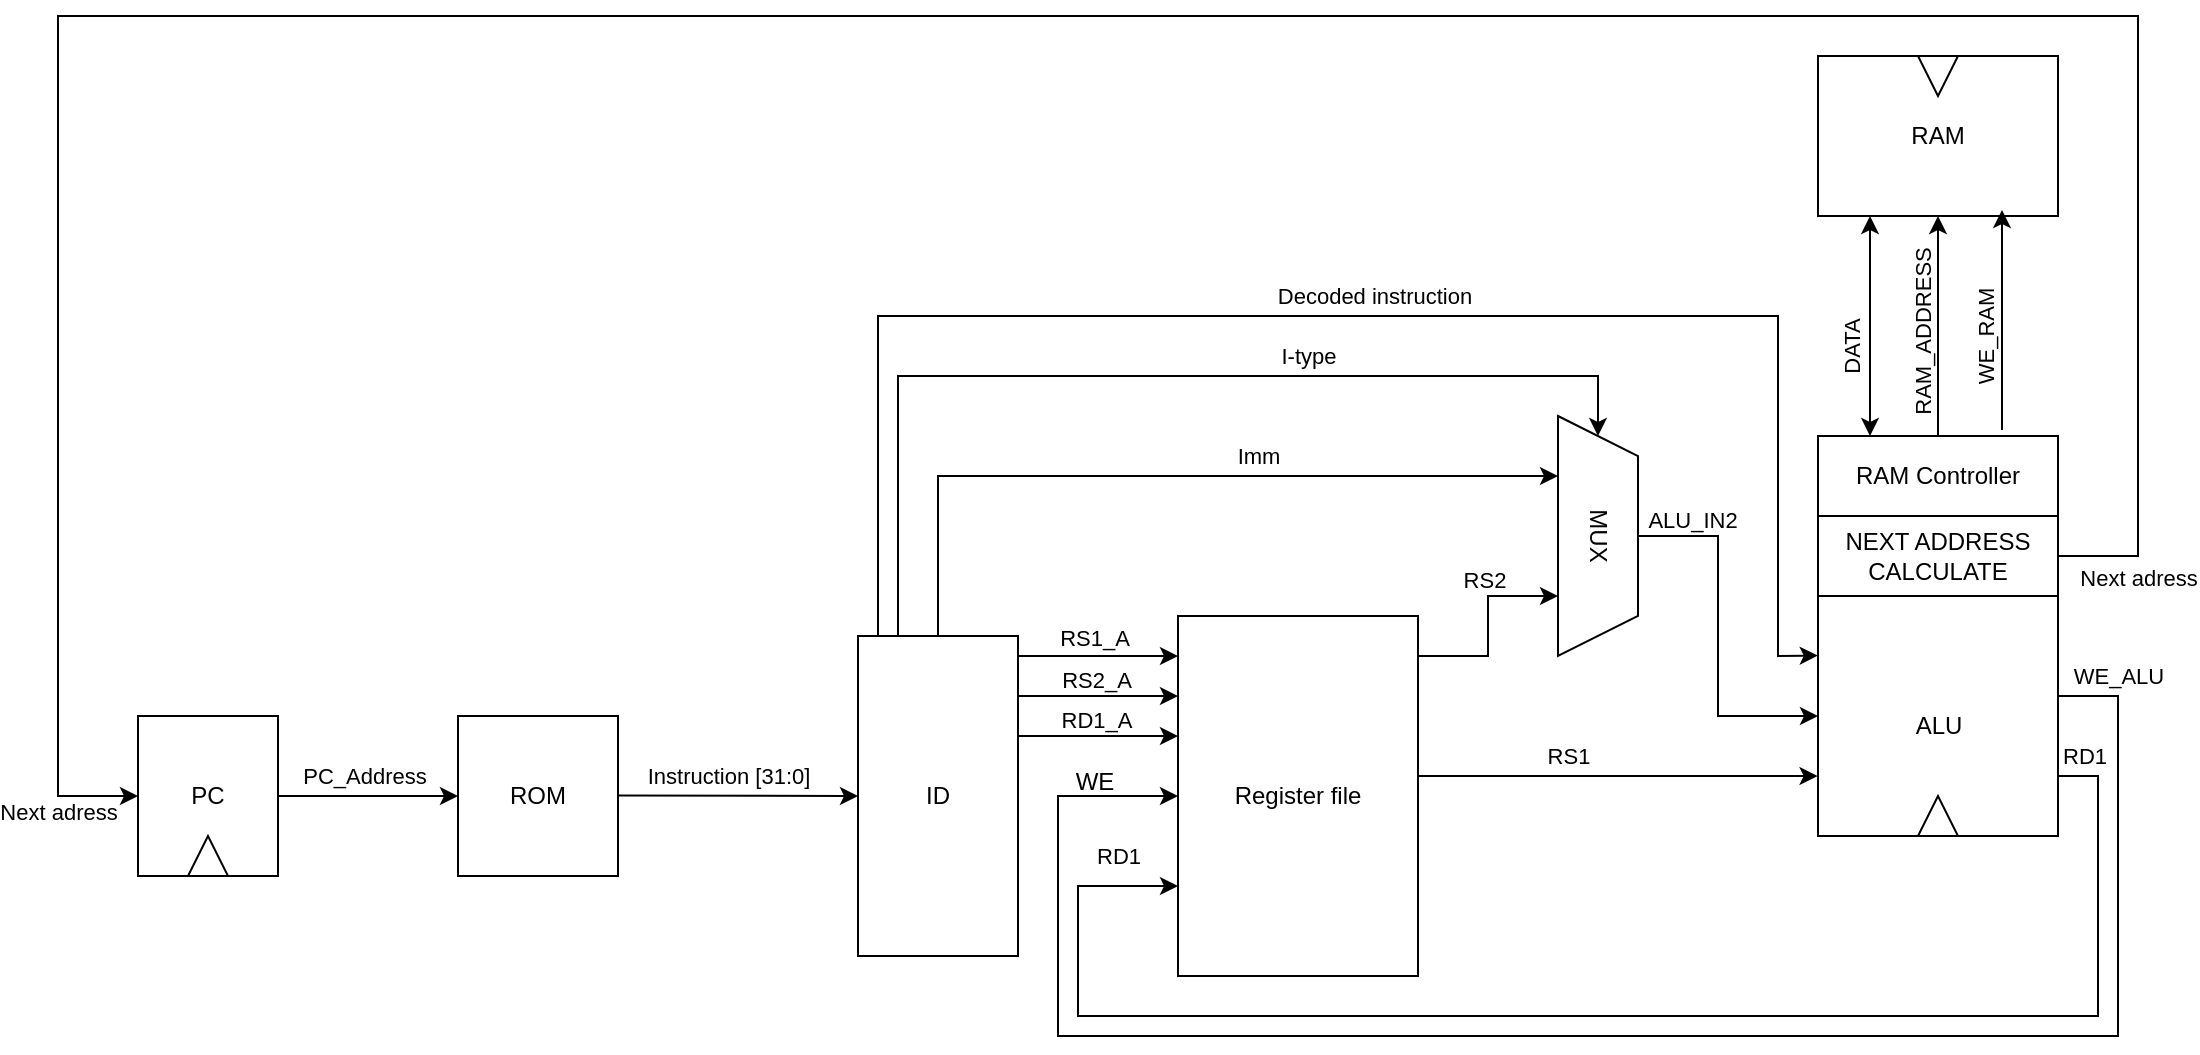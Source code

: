 <mxfile>
    <diagram name="Страница — 1" id="DPWCWUmwUdzIHu66x9n9">
        <mxGraphModel dx="1195" dy="1134" grid="1" gridSize="10" guides="1" tooltips="1" connect="1" arrows="1" fold="1" page="0" pageScale="1" pageWidth="1169" pageHeight="827" math="0" shadow="0">
            <root>
                <mxCell id="0"/>
                <mxCell id="1" parent="0"/>
                <mxCell id="4SYehKu4-7LgS69gVi2z-3" value="ROM" style="rounded=0;whiteSpace=wrap;html=1;" parent="1" vertex="1">
                    <mxGeometry x="360" y="200" width="80" height="80" as="geometry"/>
                </mxCell>
                <mxCell id="4SYehKu4-7LgS69gVi2z-56" style="edgeStyle=orthogonalEdgeStyle;rounded=0;orthogonalLoop=1;jettySize=auto;html=1;exitX=1;exitY=0.75;exitDx=0;exitDy=0;entryX=0;entryY=0.5;entryDx=0;entryDy=0;" parent="1" edge="1">
                    <mxGeometry relative="1" as="geometry">
                        <mxPoint x="1160" y="210" as="sourcePoint"/>
                        <mxPoint x="720" y="240" as="targetPoint"/>
                        <Array as="points">
                            <mxPoint x="1160" y="190"/>
                            <mxPoint x="1190" y="190"/>
                            <mxPoint x="1190" y="360"/>
                            <mxPoint x="660" y="360"/>
                            <mxPoint x="660" y="240"/>
                        </Array>
                    </mxGeometry>
                </mxCell>
                <mxCell id="11" value="WE_ALU" style="edgeLabel;html=1;align=center;verticalAlign=middle;resizable=0;points=[];" vertex="1" connectable="0" parent="4SYehKu4-7LgS69gVi2z-56">
                    <mxGeometry x="-0.833" y="-1" relative="1" as="geometry">
                        <mxPoint x="1" y="-38" as="offset"/>
                    </mxGeometry>
                </mxCell>
                <mxCell id="4SYehKu4-7LgS69gVi2z-69" style="edgeStyle=orthogonalEdgeStyle;rounded=0;orthogonalLoop=1;jettySize=auto;html=1;exitX=0.25;exitY=0;exitDx=0;exitDy=0;entryX=0;entryY=0.5;entryDx=0;entryDy=0;" parent="1" source="4SYehKu4-7LgS69gVi2z-4" target="4SYehKu4-7LgS69gVi2z-26" edge="1">
                    <mxGeometry relative="1" as="geometry">
                        <Array as="points">
                            <mxPoint x="580" y="30"/>
                            <mxPoint x="930" y="30"/>
                        </Array>
                    </mxGeometry>
                </mxCell>
                <mxCell id="4SYehKu4-7LgS69gVi2z-70" value="I-type" style="edgeLabel;html=1;align=center;verticalAlign=middle;resizable=0;points=[];" parent="4SYehKu4-7LgS69gVi2z-69" vertex="1" connectable="0">
                    <mxGeometry x="0.327" y="-1" relative="1" as="geometry">
                        <mxPoint x="-4" y="-11" as="offset"/>
                    </mxGeometry>
                </mxCell>
                <mxCell id="8" style="edgeStyle=none;rounded=0;html=1;exitX=0.25;exitY=0;exitDx=0;exitDy=0;entryX=-0.001;entryY=0.549;entryDx=0;entryDy=0;entryPerimeter=0;" parent="1" source="4SYehKu4-7LgS69gVi2z-4" target="4SYehKu4-7LgS69gVi2z-34" edge="1">
                    <mxGeometry relative="1" as="geometry">
                        <Array as="points">
                            <mxPoint x="570" y="160"/>
                            <mxPoint x="570"/>
                            <mxPoint x="1020"/>
                            <mxPoint x="1020" y="120"/>
                            <mxPoint x="1020" y="170"/>
                        </Array>
                    </mxGeometry>
                </mxCell>
                <mxCell id="9" value="Decoded instruction" style="edgeLabel;html=1;align=center;verticalAlign=middle;resizable=0;points=[];" parent="8" vertex="1" connectable="0">
                    <mxGeometry x="-0.01" y="-1" relative="1" as="geometry">
                        <mxPoint x="17" y="-11" as="offset"/>
                    </mxGeometry>
                </mxCell>
                <mxCell id="4SYehKu4-7LgS69gVi2z-4" value="ID" style="rounded=0;whiteSpace=wrap;html=1;" parent="1" vertex="1">
                    <mxGeometry x="560" y="160" width="80" height="160" as="geometry"/>
                </mxCell>
                <mxCell id="4SYehKu4-7LgS69gVi2z-5" value="" style="group" parent="1" vertex="1" connectable="0">
                    <mxGeometry x="200" y="200" width="70" height="80" as="geometry"/>
                </mxCell>
                <mxCell id="4SYehKu4-7LgS69gVi2z-1" value="PC" style="rounded=0;whiteSpace=wrap;html=1;movable=0;resizable=0;rotatable=0;deletable=0;editable=0;locked=1;connectable=0;" parent="4SYehKu4-7LgS69gVi2z-5" vertex="1">
                    <mxGeometry width="70" height="80" as="geometry"/>
                </mxCell>
                <mxCell id="4SYehKu4-7LgS69gVi2z-6" value="" style="triangle;whiteSpace=wrap;html=1;rotation=-90;" parent="4SYehKu4-7LgS69gVi2z-5" vertex="1">
                    <mxGeometry x="25" y="60" width="20" height="20" as="geometry"/>
                </mxCell>
                <mxCell id="4SYehKu4-7LgS69gVi2z-7" value="" style="endArrow=classic;html=1;rounded=0;" parent="1" edge="1">
                    <mxGeometry width="50" height="50" relative="1" as="geometry">
                        <mxPoint x="270" y="240" as="sourcePoint"/>
                        <mxPoint x="360" y="240" as="targetPoint"/>
                    </mxGeometry>
                </mxCell>
                <mxCell id="4SYehKu4-7LgS69gVi2z-8" value="PC_Address" style="edgeLabel;html=1;align=center;verticalAlign=middle;resizable=0;points=[];" parent="4SYehKu4-7LgS69gVi2z-7" vertex="1" connectable="0">
                    <mxGeometry x="-0.27" relative="1" as="geometry">
                        <mxPoint x="10" y="-10" as="offset"/>
                    </mxGeometry>
                </mxCell>
                <mxCell id="4SYehKu4-7LgS69gVi2z-9" value="" style="endArrow=classic;html=1;rounded=0;entryX=0;entryY=0.5;entryDx=0;entryDy=0;" parent="1" target="4SYehKu4-7LgS69gVi2z-4" edge="1">
                    <mxGeometry width="50" height="50" relative="1" as="geometry">
                        <mxPoint x="440" y="239.8" as="sourcePoint"/>
                        <mxPoint x="520" y="239.8" as="targetPoint"/>
                    </mxGeometry>
                </mxCell>
                <mxCell id="4SYehKu4-7LgS69gVi2z-10" value="Instruction [31:0]" style="edgeLabel;html=1;align=center;verticalAlign=middle;resizable=0;points=[];" parent="4SYehKu4-7LgS69gVi2z-9" vertex="1" connectable="0">
                    <mxGeometry x="-0.27" relative="1" as="geometry">
                        <mxPoint x="11" y="-10" as="offset"/>
                    </mxGeometry>
                </mxCell>
                <mxCell id="4SYehKu4-7LgS69gVi2z-11" value="" style="endArrow=classic;html=1;rounded=0;" parent="1" edge="1">
                    <mxGeometry width="50" height="50" relative="1" as="geometry">
                        <mxPoint x="640" y="170" as="sourcePoint"/>
                        <mxPoint x="720" y="170" as="targetPoint"/>
                    </mxGeometry>
                </mxCell>
                <mxCell id="4SYehKu4-7LgS69gVi2z-15" value="RS1_A" style="edgeLabel;html=1;align=center;verticalAlign=middle;resizable=0;points=[];" parent="4SYehKu4-7LgS69gVi2z-11" vertex="1" connectable="0">
                    <mxGeometry x="-0.85" relative="1" as="geometry">
                        <mxPoint x="32" y="-9" as="offset"/>
                    </mxGeometry>
                </mxCell>
                <mxCell id="4SYehKu4-7LgS69gVi2z-12" value="" style="endArrow=classic;html=1;rounded=0;" parent="1" edge="1">
                    <mxGeometry width="50" height="50" relative="1" as="geometry">
                        <mxPoint x="640" y="190" as="sourcePoint"/>
                        <mxPoint x="720" y="190" as="targetPoint"/>
                    </mxGeometry>
                </mxCell>
                <mxCell id="4SYehKu4-7LgS69gVi2z-16" value="RS2_A" style="edgeLabel;html=1;align=center;verticalAlign=middle;resizable=0;points=[];" parent="4SYehKu4-7LgS69gVi2z-12" vertex="1" connectable="0">
                    <mxGeometry x="0.07" relative="1" as="geometry">
                        <mxPoint x="-4" y="-8" as="offset"/>
                    </mxGeometry>
                </mxCell>
                <mxCell id="4SYehKu4-7LgS69gVi2z-13" value="" style="endArrow=classic;html=1;rounded=0;" parent="1" edge="1">
                    <mxGeometry width="50" height="50" relative="1" as="geometry">
                        <mxPoint x="640" y="210" as="sourcePoint"/>
                        <mxPoint x="720" y="210" as="targetPoint"/>
                    </mxGeometry>
                </mxCell>
                <mxCell id="4SYehKu4-7LgS69gVi2z-17" value="RD1_A" style="edgeLabel;html=1;align=center;verticalAlign=middle;resizable=0;points=[];" parent="4SYehKu4-7LgS69gVi2z-13" vertex="1" connectable="0">
                    <mxGeometry y="-2" relative="1" as="geometry">
                        <mxPoint x="-1" y="-10" as="offset"/>
                    </mxGeometry>
                </mxCell>
                <mxCell id="4SYehKu4-7LgS69gVi2z-28" style="edgeStyle=orthogonalEdgeStyle;rounded=0;orthogonalLoop=1;jettySize=auto;html=1;exitX=1;exitY=0.5;exitDx=0;exitDy=0;entryX=0.75;entryY=1;entryDx=0;entryDy=0;" parent="1" source="4SYehKu4-7LgS69gVi2z-14" target="4SYehKu4-7LgS69gVi2z-26" edge="1">
                    <mxGeometry relative="1" as="geometry">
                        <Array as="points">
                            <mxPoint x="840" y="170"/>
                            <mxPoint x="875" y="170"/>
                            <mxPoint x="875" y="140"/>
                        </Array>
                    </mxGeometry>
                </mxCell>
                <mxCell id="4SYehKu4-7LgS69gVi2z-29" value="RS2" style="edgeLabel;html=1;align=center;verticalAlign=middle;resizable=0;points=[];" parent="4SYehKu4-7LgS69gVi2z-28" vertex="1" connectable="0">
                    <mxGeometry x="0.612" relative="1" as="geometry">
                        <mxPoint x="-4" y="-8" as="offset"/>
                    </mxGeometry>
                </mxCell>
                <mxCell id="4SYehKu4-7LgS69gVi2z-30" style="edgeStyle=orthogonalEdgeStyle;rounded=0;orthogonalLoop=1;jettySize=auto;html=1;exitX=1;exitY=0.5;exitDx=0;exitDy=0;entryX=-0.002;entryY=0.847;entryDx=0;entryDy=0;entryPerimeter=0;" parent="1" source="4SYehKu4-7LgS69gVi2z-14" target="4SYehKu4-7LgS69gVi2z-34" edge="1">
                    <mxGeometry relative="1" as="geometry">
                        <mxPoint x="960" y="230" as="targetPoint"/>
                        <Array as="points">
                            <mxPoint x="840" y="230"/>
                            <mxPoint x="1040" y="230"/>
                        </Array>
                    </mxGeometry>
                </mxCell>
                <mxCell id="4SYehKu4-7LgS69gVi2z-31" value="RS1" style="edgeLabel;html=1;align=center;verticalAlign=middle;resizable=0;points=[];" parent="4SYehKu4-7LgS69gVi2z-30" vertex="1" connectable="0">
                    <mxGeometry x="-0.207" relative="1" as="geometry">
                        <mxPoint x="1" y="-10" as="offset"/>
                    </mxGeometry>
                </mxCell>
                <mxCell id="4SYehKu4-7LgS69gVi2z-32" style="edgeStyle=orthogonalEdgeStyle;rounded=0;orthogonalLoop=1;jettySize=auto;html=1;exitX=0;exitY=0.75;exitDx=0;exitDy=0;endArrow=none;endFill=0;startArrow=classic;startFill=1;entryX=1;entryY=0.25;entryDx=0;entryDy=0;" parent="1" source="4SYehKu4-7LgS69gVi2z-14" target="4SYehKu4-7LgS69gVi2z-34" edge="1">
                    <mxGeometry relative="1" as="geometry">
                        <mxPoint x="890" y="320" as="targetPoint"/>
                        <Array as="points">
                            <mxPoint x="670" y="285"/>
                            <mxPoint x="670" y="350"/>
                            <mxPoint x="1180" y="350"/>
                            <mxPoint x="1180" y="230"/>
                            <mxPoint x="1160" y="230"/>
                        </Array>
                    </mxGeometry>
                </mxCell>
                <mxCell id="4SYehKu4-7LgS69gVi2z-33" value="RD1" style="edgeLabel;html=1;align=center;verticalAlign=middle;resizable=0;points=[];" parent="4SYehKu4-7LgS69gVi2z-32" vertex="1" connectable="0">
                    <mxGeometry x="-0.907" y="1" relative="1" as="geometry">
                        <mxPoint x="494" y="-66" as="offset"/>
                    </mxGeometry>
                </mxCell>
                <mxCell id="4SYehKu4-7LgS69gVi2z-52" value="RD1" style="edgeLabel;html=1;align=center;verticalAlign=middle;resizable=0;points=[];" parent="4SYehKu4-7LgS69gVi2z-32" vertex="1" connectable="0">
                    <mxGeometry x="-0.813" relative="1" as="geometry">
                        <mxPoint x="20" y="-48" as="offset"/>
                    </mxGeometry>
                </mxCell>
                <mxCell id="4SYehKu4-7LgS69gVi2z-14" value="Register file" style="rounded=0;whiteSpace=wrap;html=1;" parent="1" vertex="1">
                    <mxGeometry x="720" y="150" width="120" height="180" as="geometry"/>
                </mxCell>
                <mxCell id="4SYehKu4-7LgS69gVi2z-23" value="" style="endArrow=classic;html=1;rounded=0;exitX=0.75;exitY=0;exitDx=0;exitDy=0;entryX=0.25;entryY=1;entryDx=0;entryDy=0;" parent="1" target="4SYehKu4-7LgS69gVi2z-26" edge="1">
                    <mxGeometry width="50" height="50" relative="1" as="geometry">
                        <mxPoint x="600" y="160" as="sourcePoint"/>
                        <mxPoint x="800" y="100" as="targetPoint"/>
                        <Array as="points">
                            <mxPoint x="600" y="80"/>
                            <mxPoint x="780" y="80"/>
                        </Array>
                    </mxGeometry>
                </mxCell>
                <mxCell id="4SYehKu4-7LgS69gVi2z-24" value="Imm" style="edgeLabel;html=1;align=center;verticalAlign=middle;resizable=0;points=[];" parent="4SYehKu4-7LgS69gVi2z-23" vertex="1" connectable="0">
                    <mxGeometry x="-0.116" relative="1" as="geometry">
                        <mxPoint x="67" y="-10" as="offset"/>
                    </mxGeometry>
                </mxCell>
                <mxCell id="4SYehKu4-7LgS69gVi2z-36" style="edgeStyle=orthogonalEdgeStyle;rounded=0;orthogonalLoop=1;jettySize=auto;html=1;exitX=0.5;exitY=0;exitDx=0;exitDy=0;entryX=0;entryY=0.702;entryDx=0;entryDy=0;entryPerimeter=0;" parent="1" source="4SYehKu4-7LgS69gVi2z-26" target="4SYehKu4-7LgS69gVi2z-34" edge="1">
                    <mxGeometry relative="1" as="geometry">
                        <Array as="points">
                            <mxPoint x="990" y="110"/>
                            <mxPoint x="990" y="200"/>
                            <mxPoint x="1040" y="200"/>
                        </Array>
                        <mxPoint x="1030" y="200" as="targetPoint"/>
                    </mxGeometry>
                </mxCell>
                <mxCell id="4SYehKu4-7LgS69gVi2z-55" value="ALU_IN2" style="edgeLabel;html=1;align=center;verticalAlign=middle;resizable=0;points=[];" parent="4SYehKu4-7LgS69gVi2z-36" vertex="1" connectable="0">
                    <mxGeometry x="-0.526" y="1" relative="1" as="geometry">
                        <mxPoint x="-14" y="-11" as="offset"/>
                    </mxGeometry>
                </mxCell>
                <mxCell id="4SYehKu4-7LgS69gVi2z-26" value="MUX" style="shape=trapezoid;perimeter=trapezoidPerimeter;whiteSpace=wrap;html=1;fixedSize=1;rotation=90;" parent="1" vertex="1">
                    <mxGeometry x="870" y="90" width="120" height="40" as="geometry"/>
                </mxCell>
                <mxCell id="4SYehKu4-7LgS69gVi2z-34" value="" style="rounded=0;whiteSpace=wrap;html=1;" parent="1" vertex="1">
                    <mxGeometry x="1040" y="60" width="120" height="200" as="geometry"/>
                </mxCell>
                <mxCell id="7" style="edgeStyle=none;html=1;rounded=0;exitX=1;exitY=0.5;exitDx=0;exitDy=0;" parent="1" source="4SYehKu4-7LgS69gVi2z-39" edge="1">
                    <mxGeometry relative="1" as="geometry">
                        <mxPoint x="200" y="240" as="targetPoint"/>
                        <Array as="points">
                            <mxPoint x="1200" y="120"/>
                            <mxPoint x="1200" y="-150"/>
                            <mxPoint x="160" y="-150"/>
                            <mxPoint x="160" y="240"/>
                        </Array>
                        <mxPoint x="1180" y="530" as="sourcePoint"/>
                    </mxGeometry>
                </mxCell>
                <mxCell id="10" value="Next adress" style="edgeLabel;html=1;align=center;verticalAlign=middle;resizable=0;points=[];rotation=0;" parent="7" vertex="1" connectable="0">
                    <mxGeometry x="-0.943" y="1" relative="1" as="geometry">
                        <mxPoint x="1" y="21" as="offset"/>
                    </mxGeometry>
                </mxCell>
                <mxCell id="4SYehKu4-7LgS69gVi2z-39" value="NEXT ADDRESS CALCULATE" style="rounded=0;whiteSpace=wrap;html=1;" parent="1" vertex="1">
                    <mxGeometry x="1040" y="100" width="120" height="40" as="geometry"/>
                </mxCell>
                <mxCell id="4SYehKu4-7LgS69gVi2z-57" value="WE" style="text;html=1;align=center;verticalAlign=middle;resizable=0;points=[];autosize=1;strokeColor=none;fillColor=none;" parent="1" vertex="1">
                    <mxGeometry x="658" y="218" width="40" height="30" as="geometry"/>
                </mxCell>
                <mxCell id="4SYehKu4-7LgS69gVi2z-59" value="RAM" style="rounded=0;whiteSpace=wrap;html=1;" parent="1" vertex="1">
                    <mxGeometry x="1040" y="-130" width="120" height="80" as="geometry"/>
                </mxCell>
                <mxCell id="4SYehKu4-7LgS69gVi2z-61" value="" style="endArrow=classic;html=1;rounded=0;startArrow=classic;startFill=1;" parent="1" edge="1">
                    <mxGeometry width="50" height="50" relative="1" as="geometry">
                        <mxPoint x="1066" y="60" as="sourcePoint"/>
                        <mxPoint x="1066" y="-50" as="targetPoint"/>
                    </mxGeometry>
                </mxCell>
                <mxCell id="4SYehKu4-7LgS69gVi2z-65" value="DATA" style="edgeLabel;html=1;align=center;verticalAlign=middle;resizable=0;points=[];rotation=-90;" parent="4SYehKu4-7LgS69gVi2z-61" vertex="1" connectable="0">
                    <mxGeometry x="-0.333" y="-1" relative="1" as="geometry">
                        <mxPoint x="-10" y="-8" as="offset"/>
                    </mxGeometry>
                </mxCell>
                <mxCell id="4SYehKu4-7LgS69gVi2z-62" value="" style="endArrow=classic;html=1;rounded=0;" parent="1" edge="1">
                    <mxGeometry width="50" height="50" relative="1" as="geometry">
                        <mxPoint x="1100" y="60" as="sourcePoint"/>
                        <mxPoint x="1100" y="-50" as="targetPoint"/>
                    </mxGeometry>
                </mxCell>
                <mxCell id="4SYehKu4-7LgS69gVi2z-63" value="" style="endArrow=classic;html=1;rounded=0;" parent="1" edge="1">
                    <mxGeometry width="50" height="50" relative="1" as="geometry">
                        <mxPoint x="1132" y="57" as="sourcePoint"/>
                        <mxPoint x="1132" y="-53" as="targetPoint"/>
                    </mxGeometry>
                </mxCell>
                <mxCell id="4SYehKu4-7LgS69gVi2z-67" value="WE_RAM" style="edgeLabel;html=1;align=center;verticalAlign=middle;resizable=0;points=[];rotation=-90;" parent="4SYehKu4-7LgS69gVi2z-63" vertex="1" connectable="0">
                    <mxGeometry x="-0.154" relative="1" as="geometry">
                        <mxPoint x="-8" as="offset"/>
                    </mxGeometry>
                </mxCell>
                <mxCell id="4SYehKu4-7LgS69gVi2z-64" value="" style="triangle;whiteSpace=wrap;html=1;rotation=90;" parent="1" vertex="1">
                    <mxGeometry x="1090" y="-130" width="20" height="20" as="geometry"/>
                </mxCell>
                <mxCell id="4SYehKu4-7LgS69gVi2z-66" value="RAM_ADDRESS" style="edgeLabel;html=1;align=center;verticalAlign=middle;resizable=0;points=[];rotation=-90;" parent="1" vertex="1" connectable="0">
                    <mxGeometry x="1090" y="2" as="geometry">
                        <mxPoint x="-6" y="2.0" as="offset"/>
                    </mxGeometry>
                </mxCell>
                <mxCell id="5" value="RAM Controller" style="rounded=0;whiteSpace=wrap;html=1;" parent="1" vertex="1">
                    <mxGeometry x="1040" y="60" width="120" height="40" as="geometry"/>
                </mxCell>
                <mxCell id="6" value="" style="triangle;whiteSpace=wrap;html=1;rotation=-90;" parent="1" vertex="1">
                    <mxGeometry x="1090" y="240" width="20" height="20" as="geometry"/>
                </mxCell>
                <mxCell id="12" value="Next adress" style="edgeLabel;html=1;align=center;verticalAlign=middle;resizable=0;points=[];rotation=0;" vertex="1" connectable="0" parent="1">
                    <mxGeometry x="160" y="248" as="geometry"/>
                </mxCell>
                <mxCell id="14" value="ALU" style="text;html=1;align=center;verticalAlign=middle;resizable=0;points=[];autosize=1;strokeColor=none;fillColor=none;" vertex="1" parent="1">
                    <mxGeometry x="1075" y="190" width="50" height="30" as="geometry"/>
                </mxCell>
            </root>
        </mxGraphModel>
    </diagram>
</mxfile>